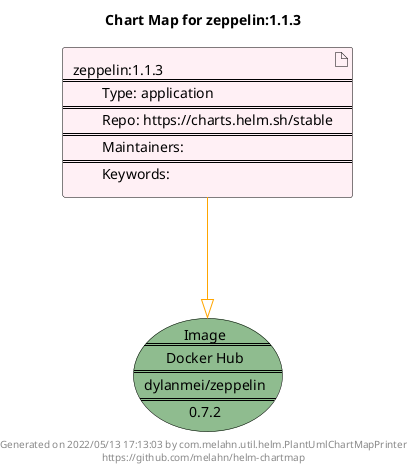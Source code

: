 @startuml
skinparam linetype ortho
skinparam backgroundColor white
skinparam usecaseBorderColor black
skinparam usecaseArrowColor LightSlateGray
skinparam artifactBorderColor black
skinparam artifactArrowColor LightSlateGray

title Chart Map for zeppelin:1.1.3

'There is one referenced Helm Chart
artifact "zeppelin:1.1.3\n====\n\tType: application\n====\n\tRepo: https://charts.helm.sh/stable\n====\n\tMaintainers: \n====\n\tKeywords: " as zeppelin_1_1_3 #LavenderBlush

'There is one referenced Docker Image
usecase "Image\n====\nDocker Hub\n====\ndylanmei/zeppelin\n====\n0.7.2" as dylanmei_zeppelin_0_7_2 #DarkSeaGreen

'Chart Dependencies
zeppelin_1_1_3--[#orange]-|>dylanmei_zeppelin_0_7_2

center footer Generated on 2022/05/13 17:13:03 by com.melahn.util.helm.PlantUmlChartMapPrinter\nhttps://github.com/melahn/helm-chartmap
@enduml
